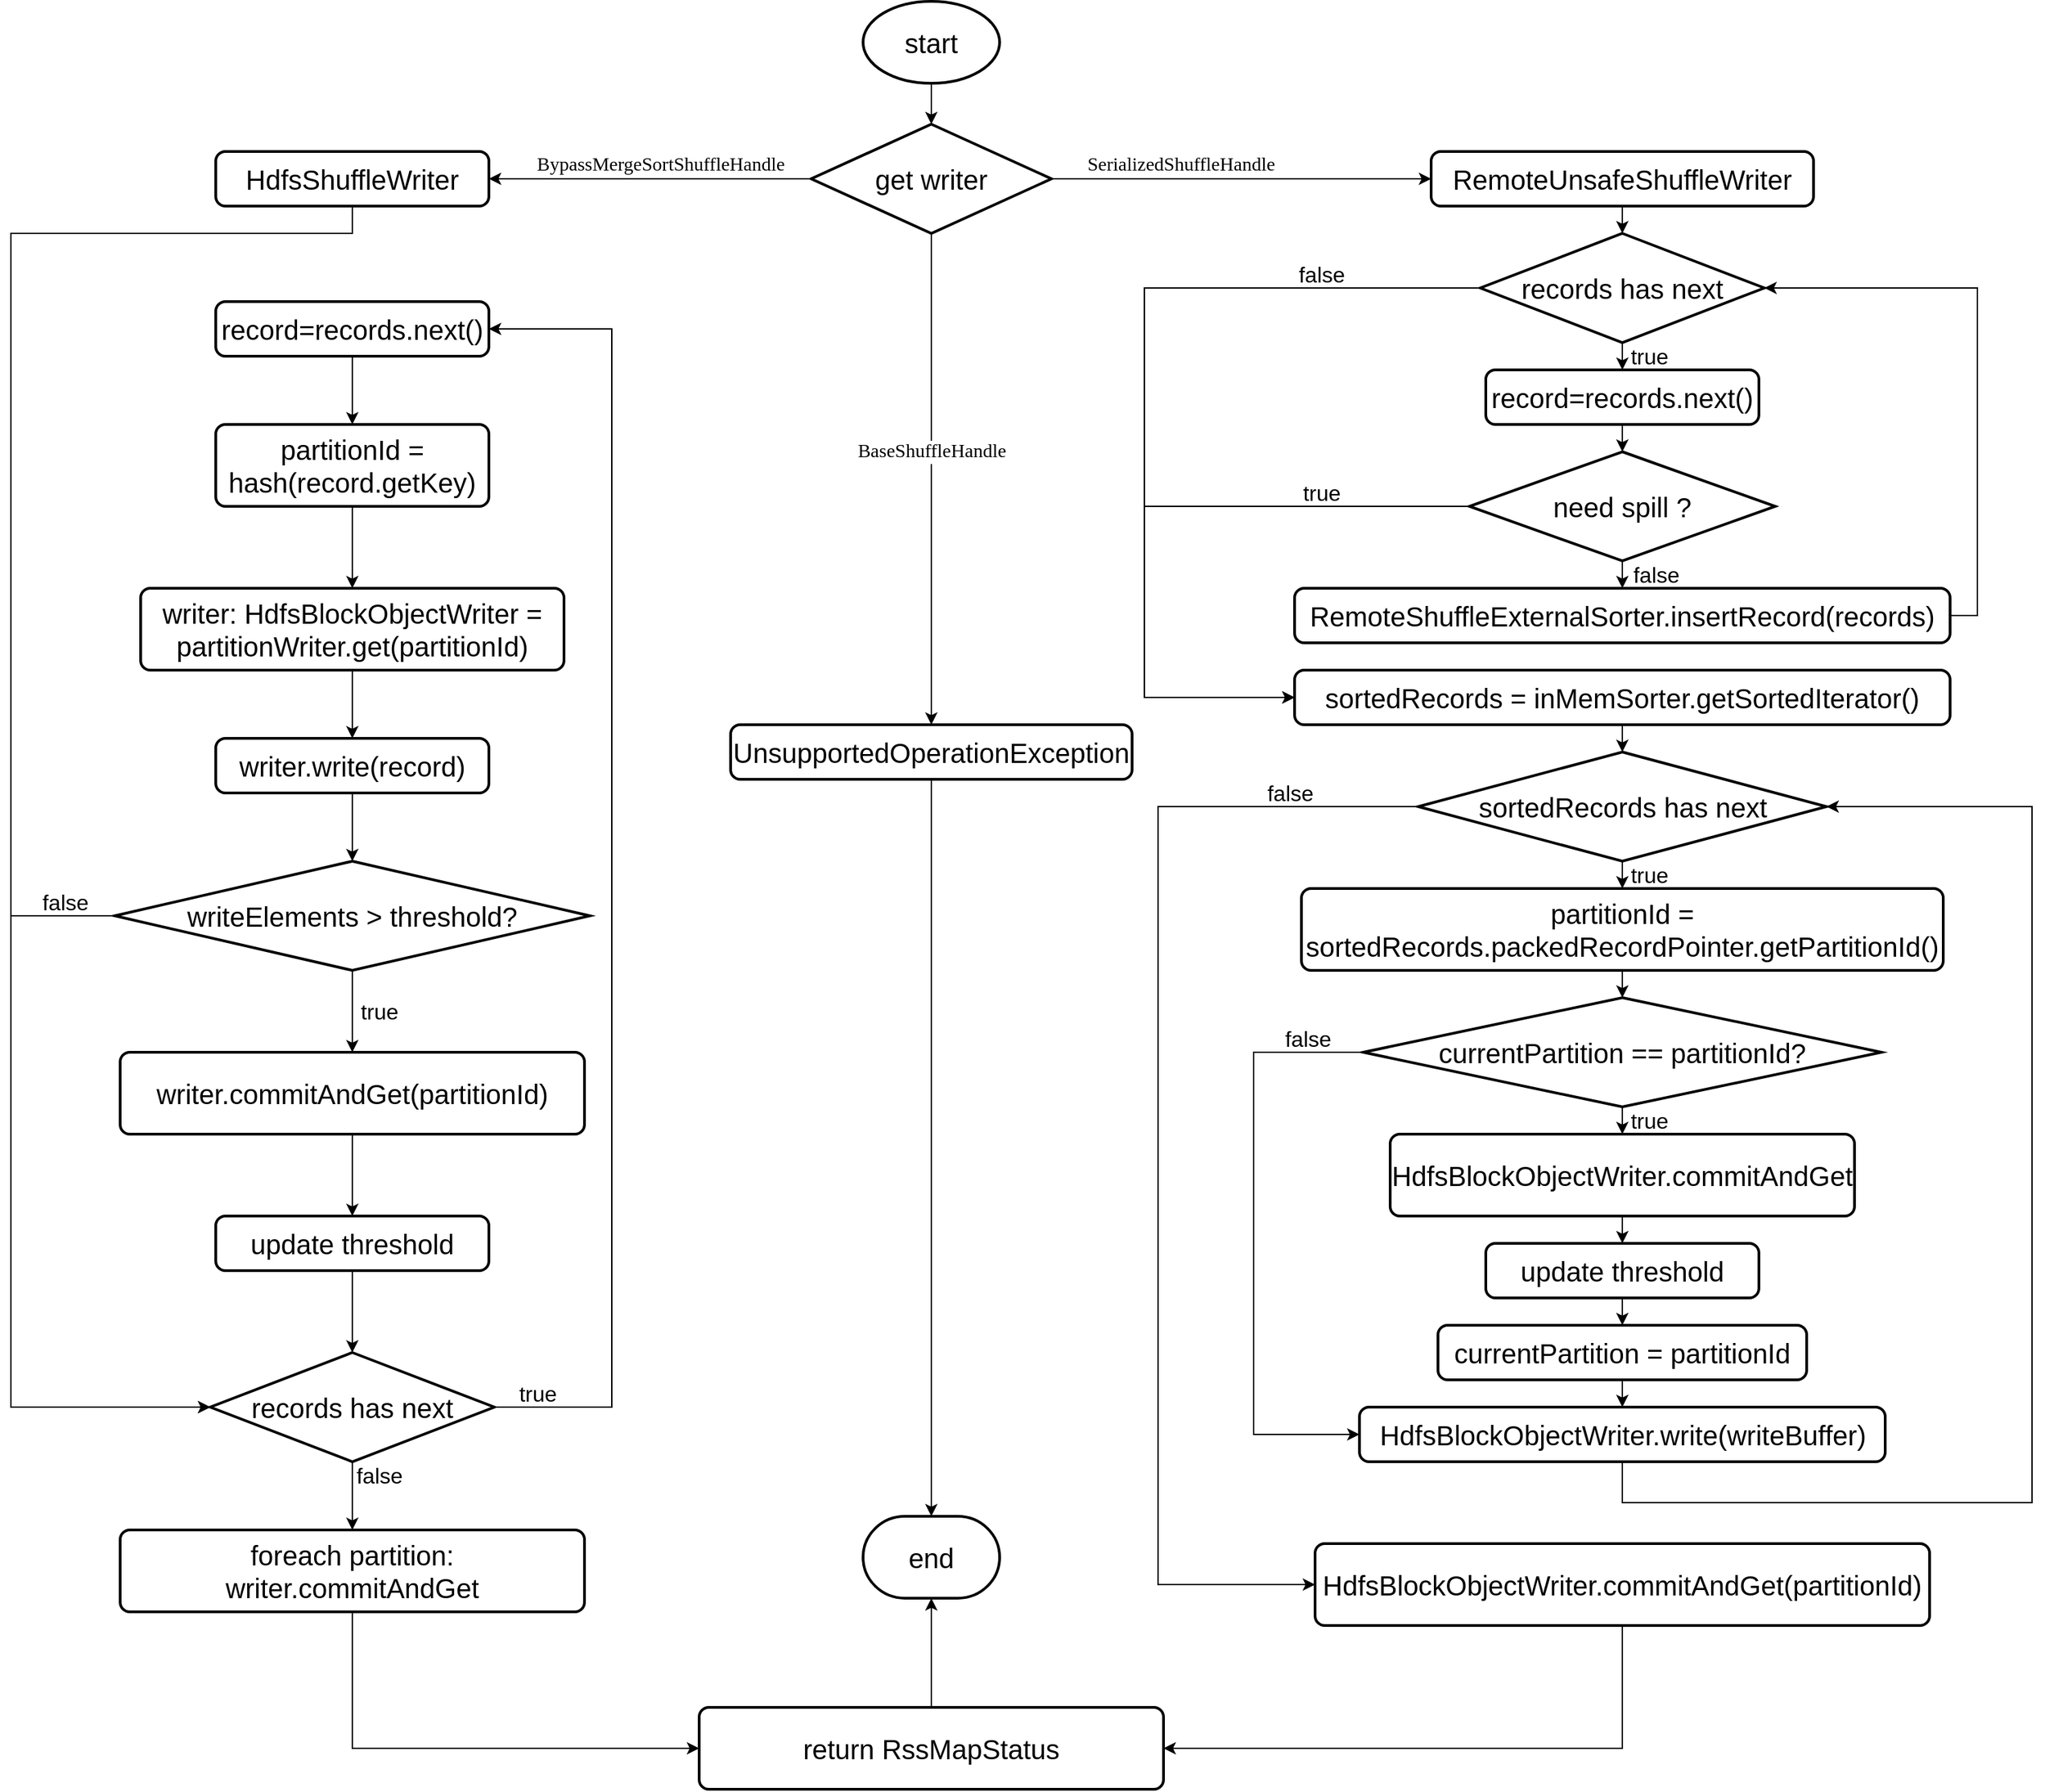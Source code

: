 <mxfile version="12.6.5" type="device"><diagram id="em6DkpZaj1WgrLmT12Tx" name="第 1 页"><mxGraphModel dx="2591" dy="822" grid="1" gridSize="10" guides="1" tooltips="1" connect="1" arrows="1" fold="1" page="1" pageScale="1" pageWidth="1169" pageHeight="827" math="0" shadow="0"><root><mxCell id="0"/><mxCell id="1" parent="0"/><mxCell id="HPh_UJTs2N6G2dXafqbo-4" style="edgeStyle=orthogonalEdgeStyle;rounded=0;orthogonalLoop=1;jettySize=auto;html=1;exitX=0.5;exitY=1;exitDx=0;exitDy=0;exitPerimeter=0;entryX=0.5;entryY=0;entryDx=0;entryDy=0;entryPerimeter=0;" edge="1" parent="1" source="HPh_UJTs2N6G2dXafqbo-1" target="HPh_UJTs2N6G2dXafqbo-2"><mxGeometry relative="1" as="geometry"/></mxCell><mxCell id="HPh_UJTs2N6G2dXafqbo-1" value="&lt;font style=&quot;font-size: 20px&quot;&gt;start&lt;/font&gt;" style="strokeWidth=2;html=1;shape=mxgraph.flowchart.start_1;whiteSpace=wrap;" vertex="1" parent="1"><mxGeometry x="534" y="10" width="100" height="60" as="geometry"/></mxCell><mxCell id="HPh_UJTs2N6G2dXafqbo-5" style="edgeStyle=orthogonalEdgeStyle;rounded=0;orthogonalLoop=1;jettySize=auto;html=1;exitX=0;exitY=0.5;exitDx=0;exitDy=0;exitPerimeter=0;" edge="1" parent="1" source="HPh_UJTs2N6G2dXafqbo-2" target="HPh_UJTs2N6G2dXafqbo-3"><mxGeometry relative="1" as="geometry"/></mxCell><mxCell id="HPh_UJTs2N6G2dXafqbo-7" style="edgeStyle=orthogonalEdgeStyle;rounded=0;orthogonalLoop=1;jettySize=auto;html=1;exitX=1;exitY=0.5;exitDx=0;exitDy=0;exitPerimeter=0;entryX=0;entryY=0.5;entryDx=0;entryDy=0;" edge="1" parent="1" source="HPh_UJTs2N6G2dXafqbo-2" target="HPh_UJTs2N6G2dXafqbo-6"><mxGeometry relative="1" as="geometry"/></mxCell><mxCell id="HPh_UJTs2N6G2dXafqbo-108" style="edgeStyle=orthogonalEdgeStyle;rounded=0;orthogonalLoop=1;jettySize=auto;html=1;exitX=0.5;exitY=1;exitDx=0;exitDy=0;exitPerimeter=0;entryX=0.5;entryY=0;entryDx=0;entryDy=0;" edge="1" parent="1" source="HPh_UJTs2N6G2dXafqbo-2" target="HPh_UJTs2N6G2dXafqbo-103"><mxGeometry relative="1" as="geometry"/></mxCell><mxCell id="HPh_UJTs2N6G2dXafqbo-2" value="&lt;font style=&quot;font-size: 20px&quot;&gt;get writer&lt;/font&gt;" style="strokeWidth=2;html=1;shape=mxgraph.flowchart.decision;whiteSpace=wrap;" vertex="1" parent="1"><mxGeometry x="496" y="100" width="176" height="80" as="geometry"/></mxCell><mxCell id="HPh_UJTs2N6G2dXafqbo-47" style="edgeStyle=orthogonalEdgeStyle;rounded=0;orthogonalLoop=1;jettySize=auto;html=1;exitX=0.5;exitY=1;exitDx=0;exitDy=0;entryX=0;entryY=0.5;entryDx=0;entryDy=0;entryPerimeter=0;" edge="1" parent="1" source="HPh_UJTs2N6G2dXafqbo-3" target="HPh_UJTs2N6G2dXafqbo-13"><mxGeometry relative="1" as="geometry"><mxPoint x="70" y="790" as="targetPoint"/><Array as="points"><mxPoint x="160" y="180"/><mxPoint x="-90" y="180"/><mxPoint x="-90" y="1040"/></Array></mxGeometry></mxCell><mxCell id="HPh_UJTs2N6G2dXafqbo-3" value="&lt;font style=&quot;font-size: 20px&quot;&gt;HdfsShuffleWriter&lt;/font&gt;" style="rounded=1;whiteSpace=wrap;html=1;absoluteArcSize=1;arcSize=14;strokeWidth=2;" vertex="1" parent="1"><mxGeometry x="60" y="120" width="200" height="40" as="geometry"/></mxCell><mxCell id="HPh_UJTs2N6G2dXafqbo-66" style="edgeStyle=orthogonalEdgeStyle;rounded=0;orthogonalLoop=1;jettySize=auto;html=1;exitX=0.5;exitY=1;exitDx=0;exitDy=0;entryX=0.5;entryY=0;entryDx=0;entryDy=0;entryPerimeter=0;" edge="1" parent="1" source="HPh_UJTs2N6G2dXafqbo-6" target="HPh_UJTs2N6G2dXafqbo-50"><mxGeometry relative="1" as="geometry"/></mxCell><mxCell id="HPh_UJTs2N6G2dXafqbo-6" value="&lt;font style=&quot;font-size: 20px&quot;&gt;RemoteUnsafeShuffleWriter&lt;/font&gt;" style="rounded=1;whiteSpace=wrap;html=1;absoluteArcSize=1;arcSize=14;strokeWidth=2;" vertex="1" parent="1"><mxGeometry x="950" y="120" width="280" height="40" as="geometry"/></mxCell><mxCell id="HPh_UJTs2N6G2dXafqbo-8" value="&lt;pre style=&quot;background-color: rgb(255 , 255 , 255) ; font-family: &amp;#34;consolas&amp;#34;&quot;&gt;&lt;font style=&quot;font-size: 14px&quot;&gt;SerializedShuffleHandle&lt;/font&gt;&lt;/pre&gt;" style="text;html=1;strokeColor=none;fillColor=none;align=center;verticalAlign=middle;whiteSpace=wrap;rounded=0;" vertex="1" parent="1"><mxGeometry x="672" y="120" width="190" height="20" as="geometry"/></mxCell><mxCell id="HPh_UJTs2N6G2dXafqbo-9" value="&lt;pre style=&quot;background-color: rgb(255 , 255 , 255) ; font-family: &amp;#34;consolas&amp;#34;&quot;&gt;&lt;font style=&quot;font-size: 14px&quot;&gt;BypassMergeSortShuffleHandle&lt;/font&gt;&lt;/pre&gt;" style="text;html=1;strokeColor=none;fillColor=none;align=center;verticalAlign=middle;whiteSpace=wrap;rounded=0;" vertex="1" parent="1"><mxGeometry x="276" y="120" width="220" height="20" as="geometry"/></mxCell><mxCell id="HPh_UJTs2N6G2dXafqbo-43" style="edgeStyle=orthogonalEdgeStyle;rounded=0;orthogonalLoop=1;jettySize=auto;html=1;exitX=0.5;exitY=1;exitDx=0;exitDy=0;entryX=0.5;entryY=0;entryDx=0;entryDy=0;" edge="1" parent="1" source="HPh_UJTs2N6G2dXafqbo-12" target="HPh_UJTs2N6G2dXafqbo-18"><mxGeometry relative="1" as="geometry"/></mxCell><mxCell id="HPh_UJTs2N6G2dXafqbo-12" value="&lt;span style=&quot;font-size: 20px&quot;&gt;record=records.next()&lt;/span&gt;" style="rounded=1;whiteSpace=wrap;html=1;absoluteArcSize=1;arcSize=14;strokeWidth=2;" vertex="1" parent="1"><mxGeometry x="60" y="230" width="200" height="40" as="geometry"/></mxCell><mxCell id="HPh_UJTs2N6G2dXafqbo-38" style="edgeStyle=orthogonalEdgeStyle;rounded=0;orthogonalLoop=1;jettySize=auto;html=1;exitX=0.5;exitY=1;exitDx=0;exitDy=0;exitPerimeter=0;entryX=0.5;entryY=0;entryDx=0;entryDy=0;" edge="1" parent="1" source="HPh_UJTs2N6G2dXafqbo-13" target="HPh_UJTs2N6G2dXafqbo-37"><mxGeometry relative="1" as="geometry"/></mxCell><mxCell id="HPh_UJTs2N6G2dXafqbo-48" style="edgeStyle=orthogonalEdgeStyle;rounded=0;orthogonalLoop=1;jettySize=auto;html=1;exitX=1;exitY=0.5;exitDx=0;exitDy=0;exitPerimeter=0;entryX=1;entryY=0.5;entryDx=0;entryDy=0;" edge="1" parent="1" source="HPh_UJTs2N6G2dXafqbo-13" target="HPh_UJTs2N6G2dXafqbo-12"><mxGeometry relative="1" as="geometry"><Array as="points"><mxPoint x="350" y="1040"/><mxPoint x="350" y="250"/></Array></mxGeometry></mxCell><mxCell id="HPh_UJTs2N6G2dXafqbo-13" value="&lt;font style=&quot;font-size: 20px&quot;&gt;records has next&lt;/font&gt;" style="strokeWidth=2;html=1;shape=mxgraph.flowchart.decision;whiteSpace=wrap;" vertex="1" parent="1"><mxGeometry x="56" y="1000" width="208" height="80" as="geometry"/></mxCell><mxCell id="HPh_UJTs2N6G2dXafqbo-15" value="&lt;font style=&quot;font-size: 16px&quot;&gt;false&lt;/font&gt;" style="text;html=1;strokeColor=none;fillColor=none;align=center;verticalAlign=middle;whiteSpace=wrap;rounded=0;" vertex="1" parent="1"><mxGeometry x="-70" y="660" width="40" height="20" as="geometry"/></mxCell><mxCell id="HPh_UJTs2N6G2dXafqbo-44" style="edgeStyle=orthogonalEdgeStyle;rounded=0;orthogonalLoop=1;jettySize=auto;html=1;exitX=0.5;exitY=1;exitDx=0;exitDy=0;entryX=0.5;entryY=0;entryDx=0;entryDy=0;" edge="1" parent="1" source="HPh_UJTs2N6G2dXafqbo-18" target="HPh_UJTs2N6G2dXafqbo-20"><mxGeometry relative="1" as="geometry"/></mxCell><mxCell id="HPh_UJTs2N6G2dXafqbo-18" value="&lt;span style=&quot;font-size: 20px&quot;&gt;partitionId = hash(record.getKey)&lt;/span&gt;" style="rounded=1;whiteSpace=wrap;html=1;absoluteArcSize=1;arcSize=14;strokeWidth=2;" vertex="1" parent="1"><mxGeometry x="60" y="320" width="200" height="60" as="geometry"/></mxCell><mxCell id="HPh_UJTs2N6G2dXafqbo-45" style="edgeStyle=orthogonalEdgeStyle;rounded=0;orthogonalLoop=1;jettySize=auto;html=1;exitX=0.5;exitY=1;exitDx=0;exitDy=0;entryX=0.5;entryY=0;entryDx=0;entryDy=0;" edge="1" parent="1" source="HPh_UJTs2N6G2dXafqbo-20" target="HPh_UJTs2N6G2dXafqbo-23"><mxGeometry relative="1" as="geometry"/></mxCell><mxCell id="HPh_UJTs2N6G2dXafqbo-20" value="&lt;span style=&quot;font-size: 20px&quot;&gt;writer: HdfsBlockObjectWriter = partitionWriter.get(partitionId)&lt;/span&gt;" style="rounded=1;whiteSpace=wrap;html=1;absoluteArcSize=1;arcSize=14;strokeWidth=2;" vertex="1" parent="1"><mxGeometry x="5" y="440" width="310" height="60" as="geometry"/></mxCell><mxCell id="HPh_UJTs2N6G2dXafqbo-46" style="edgeStyle=orthogonalEdgeStyle;rounded=0;orthogonalLoop=1;jettySize=auto;html=1;exitX=0.5;exitY=1;exitDx=0;exitDy=0;entryX=0.5;entryY=0;entryDx=0;entryDy=0;entryPerimeter=0;" edge="1" parent="1" source="HPh_UJTs2N6G2dXafqbo-23" target="HPh_UJTs2N6G2dXafqbo-25"><mxGeometry relative="1" as="geometry"/></mxCell><mxCell id="HPh_UJTs2N6G2dXafqbo-23" value="&lt;span style=&quot;font-size: 20px&quot;&gt;writer.write(record)&lt;/span&gt;" style="rounded=1;whiteSpace=wrap;html=1;absoluteArcSize=1;arcSize=14;strokeWidth=2;" vertex="1" parent="1"><mxGeometry x="60" y="550" width="200" height="40" as="geometry"/></mxCell><mxCell id="HPh_UJTs2N6G2dXafqbo-41" style="edgeStyle=orthogonalEdgeStyle;rounded=0;orthogonalLoop=1;jettySize=auto;html=1;exitX=0.5;exitY=1;exitDx=0;exitDy=0;exitPerimeter=0;entryX=0.5;entryY=0;entryDx=0;entryDy=0;" edge="1" parent="1" source="HPh_UJTs2N6G2dXafqbo-25" target="HPh_UJTs2N6G2dXafqbo-27"><mxGeometry relative="1" as="geometry"/></mxCell><mxCell id="HPh_UJTs2N6G2dXafqbo-49" style="edgeStyle=orthogonalEdgeStyle;rounded=0;orthogonalLoop=1;jettySize=auto;html=1;exitX=0;exitY=0.5;exitDx=0;exitDy=0;exitPerimeter=0;entryX=0;entryY=0.5;entryDx=0;entryDy=0;entryPerimeter=0;" edge="1" parent="1" source="HPh_UJTs2N6G2dXafqbo-25" target="HPh_UJTs2N6G2dXafqbo-13"><mxGeometry relative="1" as="geometry"><Array as="points"><mxPoint x="-90" y="680"/><mxPoint x="-90" y="1040"/></Array></mxGeometry></mxCell><mxCell id="HPh_UJTs2N6G2dXafqbo-25" value="&lt;span style=&quot;font-size: 20px&quot;&gt;writeElements &amp;gt; threshold?&lt;/span&gt;" style="strokeWidth=2;html=1;shape=mxgraph.flowchart.decision;whiteSpace=wrap;" vertex="1" parent="1"><mxGeometry x="-14" y="640" width="348" height="80" as="geometry"/></mxCell><mxCell id="HPh_UJTs2N6G2dXafqbo-39" style="edgeStyle=orthogonalEdgeStyle;rounded=0;orthogonalLoop=1;jettySize=auto;html=1;exitX=0.5;exitY=1;exitDx=0;exitDy=0;entryX=0.5;entryY=0;entryDx=0;entryDy=0;" edge="1" parent="1" source="HPh_UJTs2N6G2dXafqbo-27" target="HPh_UJTs2N6G2dXafqbo-29"><mxGeometry relative="1" as="geometry"/></mxCell><mxCell id="HPh_UJTs2N6G2dXafqbo-27" value="&lt;span style=&quot;font-size: 20px&quot;&gt;writer.commitAndGet(partitionId)&lt;br&gt;&lt;/span&gt;" style="rounded=1;whiteSpace=wrap;html=1;absoluteArcSize=1;arcSize=14;strokeWidth=2;" vertex="1" parent="1"><mxGeometry x="-10" y="780" width="340" height="60" as="geometry"/></mxCell><mxCell id="HPh_UJTs2N6G2dXafqbo-40" style="edgeStyle=orthogonalEdgeStyle;rounded=0;orthogonalLoop=1;jettySize=auto;html=1;exitX=0.5;exitY=1;exitDx=0;exitDy=0;entryX=0.5;entryY=0;entryDx=0;entryDy=0;entryPerimeter=0;" edge="1" parent="1" source="HPh_UJTs2N6G2dXafqbo-29" target="HPh_UJTs2N6G2dXafqbo-13"><mxGeometry relative="1" as="geometry"/></mxCell><mxCell id="HPh_UJTs2N6G2dXafqbo-29" value="&lt;span style=&quot;font-size: 20px&quot;&gt;update threshold&lt;/span&gt;" style="rounded=1;whiteSpace=wrap;html=1;absoluteArcSize=1;arcSize=14;strokeWidth=2;" vertex="1" parent="1"><mxGeometry x="60" y="900" width="200" height="40" as="geometry"/></mxCell><mxCell id="HPh_UJTs2N6G2dXafqbo-33" value="&lt;font style=&quot;font-size: 16px&quot;&gt;true&lt;/font&gt;" style="text;html=1;strokeColor=none;fillColor=none;align=center;verticalAlign=middle;whiteSpace=wrap;rounded=0;" vertex="1" parent="1"><mxGeometry x="276" y="1020" width="40" height="20" as="geometry"/></mxCell><mxCell id="HPh_UJTs2N6G2dXafqbo-34" value="&lt;font style=&quot;font-size: 16px&quot;&gt;false&lt;/font&gt;" style="text;html=1;strokeColor=none;fillColor=none;align=center;verticalAlign=middle;whiteSpace=wrap;rounded=0;" vertex="1" parent="1"><mxGeometry x="160" y="1080" width="40" height="20" as="geometry"/></mxCell><mxCell id="HPh_UJTs2N6G2dXafqbo-98" style="edgeStyle=orthogonalEdgeStyle;rounded=0;orthogonalLoop=1;jettySize=auto;html=1;exitX=0.5;exitY=1;exitDx=0;exitDy=0;entryX=0;entryY=0.5;entryDx=0;entryDy=0;" edge="1" parent="1" source="HPh_UJTs2N6G2dXafqbo-37" target="HPh_UJTs2N6G2dXafqbo-96"><mxGeometry relative="1" as="geometry"/></mxCell><mxCell id="HPh_UJTs2N6G2dXafqbo-37" value="&lt;span style=&quot;font-size: 20px&quot;&gt;foreach partition: writer.commitAndGet&lt;br&gt;&lt;/span&gt;" style="rounded=1;whiteSpace=wrap;html=1;absoluteArcSize=1;arcSize=14;strokeWidth=2;" vertex="1" parent="1"><mxGeometry x="-10" y="1130" width="340" height="60" as="geometry"/></mxCell><mxCell id="HPh_UJTs2N6G2dXafqbo-42" value="&lt;font style=&quot;font-size: 16px&quot;&gt;true&lt;/font&gt;" style="text;html=1;strokeColor=none;fillColor=none;align=center;verticalAlign=middle;whiteSpace=wrap;rounded=0;" vertex="1" parent="1"><mxGeometry x="160" y="740" width="40" height="20" as="geometry"/></mxCell><mxCell id="HPh_UJTs2N6G2dXafqbo-69" style="edgeStyle=orthogonalEdgeStyle;rounded=0;orthogonalLoop=1;jettySize=auto;html=1;exitX=0.5;exitY=1;exitDx=0;exitDy=0;exitPerimeter=0;entryX=0.5;entryY=0;entryDx=0;entryDy=0;" edge="1" parent="1" source="HPh_UJTs2N6G2dXafqbo-50" target="HPh_UJTs2N6G2dXafqbo-52"><mxGeometry relative="1" as="geometry"/></mxCell><mxCell id="HPh_UJTs2N6G2dXafqbo-74" style="edgeStyle=orthogonalEdgeStyle;rounded=0;orthogonalLoop=1;jettySize=auto;html=1;exitX=0;exitY=0.5;exitDx=0;exitDy=0;exitPerimeter=0;entryX=0;entryY=0.5;entryDx=0;entryDy=0;" edge="1" parent="1" source="HPh_UJTs2N6G2dXafqbo-50" target="HPh_UJTs2N6G2dXafqbo-55"><mxGeometry relative="1" as="geometry"><Array as="points"><mxPoint x="740" y="220"/><mxPoint x="740" y="520"/></Array></mxGeometry></mxCell><mxCell id="HPh_UJTs2N6G2dXafqbo-50" value="&lt;font style=&quot;font-size: 20px&quot;&gt;records has next&lt;/font&gt;" style="strokeWidth=2;html=1;shape=mxgraph.flowchart.decision;whiteSpace=wrap;" vertex="1" parent="1"><mxGeometry x="986" y="180" width="208" height="80" as="geometry"/></mxCell><mxCell id="HPh_UJTs2N6G2dXafqbo-73" style="edgeStyle=orthogonalEdgeStyle;rounded=0;orthogonalLoop=1;jettySize=auto;html=1;exitX=1;exitY=0.5;exitDx=0;exitDy=0;entryX=1;entryY=0.5;entryDx=0;entryDy=0;entryPerimeter=0;" edge="1" parent="1" source="HPh_UJTs2N6G2dXafqbo-51" target="HPh_UJTs2N6G2dXafqbo-50"><mxGeometry relative="1" as="geometry"/></mxCell><mxCell id="HPh_UJTs2N6G2dXafqbo-51" value="&lt;span style=&quot;font-size: 20px&quot;&gt;RemoteShuffleExternalSorter.insertRecord(records)&lt;/span&gt;" style="rounded=1;whiteSpace=wrap;html=1;absoluteArcSize=1;arcSize=14;strokeWidth=2;" vertex="1" parent="1"><mxGeometry x="850" y="440" width="480" height="40" as="geometry"/></mxCell><mxCell id="HPh_UJTs2N6G2dXafqbo-67" style="edgeStyle=orthogonalEdgeStyle;rounded=0;orthogonalLoop=1;jettySize=auto;html=1;exitX=0.5;exitY=1;exitDx=0;exitDy=0;entryX=0.5;entryY=0;entryDx=0;entryDy=0;entryPerimeter=0;" edge="1" parent="1" source="HPh_UJTs2N6G2dXafqbo-52" target="HPh_UJTs2N6G2dXafqbo-53"><mxGeometry relative="1" as="geometry"/></mxCell><mxCell id="HPh_UJTs2N6G2dXafqbo-52" value="&lt;span style=&quot;font-size: 20px&quot;&gt;record=records.next()&lt;/span&gt;" style="rounded=1;whiteSpace=wrap;html=1;absoluteArcSize=1;arcSize=14;strokeWidth=2;" vertex="1" parent="1"><mxGeometry x="990" y="280" width="200" height="40" as="geometry"/></mxCell><mxCell id="HPh_UJTs2N6G2dXafqbo-76" style="edgeStyle=orthogonalEdgeStyle;rounded=0;orthogonalLoop=1;jettySize=auto;html=1;exitX=0;exitY=0.5;exitDx=0;exitDy=0;exitPerimeter=0;entryX=0;entryY=0.5;entryDx=0;entryDy=0;" edge="1" parent="1" source="HPh_UJTs2N6G2dXafqbo-53" target="HPh_UJTs2N6G2dXafqbo-55"><mxGeometry relative="1" as="geometry"><Array as="points"><mxPoint x="740" y="380"/><mxPoint x="740" y="520"/></Array></mxGeometry></mxCell><mxCell id="HPh_UJTs2N6G2dXafqbo-104" style="edgeStyle=orthogonalEdgeStyle;rounded=0;orthogonalLoop=1;jettySize=auto;html=1;exitX=0.5;exitY=1;exitDx=0;exitDy=0;exitPerimeter=0;entryX=0.5;entryY=0;entryDx=0;entryDy=0;" edge="1" parent="1" source="HPh_UJTs2N6G2dXafqbo-53" target="HPh_UJTs2N6G2dXafqbo-51"><mxGeometry relative="1" as="geometry"/></mxCell><mxCell id="HPh_UJTs2N6G2dXafqbo-53" value="&lt;span style=&quot;font-size: 20px&quot;&gt;need spill ?&lt;/span&gt;" style="strokeWidth=2;html=1;shape=mxgraph.flowchart.decision;whiteSpace=wrap;" vertex="1" parent="1"><mxGeometry x="978" y="340" width="224" height="80" as="geometry"/></mxCell><mxCell id="HPh_UJTs2N6G2dXafqbo-78" style="edgeStyle=orthogonalEdgeStyle;rounded=0;orthogonalLoop=1;jettySize=auto;html=1;exitX=0.5;exitY=1;exitDx=0;exitDy=0;entryX=0.5;entryY=0;entryDx=0;entryDy=0;entryPerimeter=0;" edge="1" parent="1" source="HPh_UJTs2N6G2dXafqbo-55" target="HPh_UJTs2N6G2dXafqbo-56"><mxGeometry relative="1" as="geometry"/></mxCell><mxCell id="HPh_UJTs2N6G2dXafqbo-55" value="&lt;span style=&quot;font-size: 20px&quot;&gt;sortedRecords = inMemSorter.getSortedIterator()&lt;/span&gt;" style="rounded=1;whiteSpace=wrap;html=1;absoluteArcSize=1;arcSize=14;strokeWidth=2;" vertex="1" parent="1"><mxGeometry x="850" y="500" width="480" height="40" as="geometry"/></mxCell><mxCell id="HPh_UJTs2N6G2dXafqbo-80" style="edgeStyle=orthogonalEdgeStyle;rounded=0;orthogonalLoop=1;jettySize=auto;html=1;exitX=0.5;exitY=1;exitDx=0;exitDy=0;exitPerimeter=0;entryX=0.5;entryY=0;entryDx=0;entryDy=0;" edge="1" parent="1" source="HPh_UJTs2N6G2dXafqbo-56" target="HPh_UJTs2N6G2dXafqbo-57"><mxGeometry relative="1" as="geometry"/></mxCell><mxCell id="HPh_UJTs2N6G2dXafqbo-94" style="edgeStyle=orthogonalEdgeStyle;rounded=0;orthogonalLoop=1;jettySize=auto;html=1;exitX=0;exitY=0.5;exitDx=0;exitDy=0;exitPerimeter=0;entryX=0;entryY=0.5;entryDx=0;entryDy=0;" edge="1" parent="1" source="HPh_UJTs2N6G2dXafqbo-56" target="HPh_UJTs2N6G2dXafqbo-93"><mxGeometry relative="1" as="geometry"><Array as="points"><mxPoint x="750" y="600"/><mxPoint x="750" y="1170"/></Array></mxGeometry></mxCell><mxCell id="HPh_UJTs2N6G2dXafqbo-56" value="&lt;font style=&quot;font-size: 20px&quot;&gt;sortedRecords has next&lt;/font&gt;" style="strokeWidth=2;html=1;shape=mxgraph.flowchart.decision;whiteSpace=wrap;" vertex="1" parent="1"><mxGeometry x="940.5" y="560" width="299" height="80" as="geometry"/></mxCell><mxCell id="HPh_UJTs2N6G2dXafqbo-82" style="edgeStyle=orthogonalEdgeStyle;rounded=0;orthogonalLoop=1;jettySize=auto;html=1;exitX=0.5;exitY=1;exitDx=0;exitDy=0;entryX=0.5;entryY=0;entryDx=0;entryDy=0;entryPerimeter=0;" edge="1" parent="1" source="HPh_UJTs2N6G2dXafqbo-57" target="HPh_UJTs2N6G2dXafqbo-59"><mxGeometry relative="1" as="geometry"/></mxCell><mxCell id="HPh_UJTs2N6G2dXafqbo-57" value="&lt;span style=&quot;font-size: 20px&quot;&gt;partitionId = sortedRecords.packedRecordPointer.getPartitionId()&lt;/span&gt;" style="rounded=1;whiteSpace=wrap;html=1;absoluteArcSize=1;arcSize=14;strokeWidth=2;" vertex="1" parent="1"><mxGeometry x="855" y="660" width="470" height="60" as="geometry"/></mxCell><mxCell id="HPh_UJTs2N6G2dXafqbo-83" style="edgeStyle=orthogonalEdgeStyle;rounded=0;orthogonalLoop=1;jettySize=auto;html=1;exitX=0.5;exitY=1;exitDx=0;exitDy=0;exitPerimeter=0;entryX=0.5;entryY=0;entryDx=0;entryDy=0;" edge="1" parent="1" source="HPh_UJTs2N6G2dXafqbo-59" target="HPh_UJTs2N6G2dXafqbo-62"><mxGeometry relative="1" as="geometry"/></mxCell><mxCell id="HPh_UJTs2N6G2dXafqbo-90" style="edgeStyle=orthogonalEdgeStyle;rounded=0;orthogonalLoop=1;jettySize=auto;html=1;exitX=0;exitY=0.5;exitDx=0;exitDy=0;exitPerimeter=0;entryX=0;entryY=0.5;entryDx=0;entryDy=0;" edge="1" parent="1" source="HPh_UJTs2N6G2dXafqbo-59" target="HPh_UJTs2N6G2dXafqbo-88"><mxGeometry relative="1" as="geometry"><Array as="points"><mxPoint x="820" y="780"/><mxPoint x="820" y="1060"/></Array></mxGeometry></mxCell><mxCell id="HPh_UJTs2N6G2dXafqbo-59" value="&lt;font style=&quot;font-size: 20px&quot;&gt;currentPartition == partitionId?&lt;/font&gt;" style="strokeWidth=2;html=1;shape=mxgraph.flowchart.decision;whiteSpace=wrap;" vertex="1" parent="1"><mxGeometry x="900.25" y="740" width="379.5" height="80" as="geometry"/></mxCell><mxCell id="HPh_UJTs2N6G2dXafqbo-84" style="edgeStyle=orthogonalEdgeStyle;rounded=0;orthogonalLoop=1;jettySize=auto;html=1;exitX=0.5;exitY=1;exitDx=0;exitDy=0;entryX=0.5;entryY=0;entryDx=0;entryDy=0;" edge="1" parent="1" source="HPh_UJTs2N6G2dXafqbo-62" target="HPh_UJTs2N6G2dXafqbo-63"><mxGeometry relative="1" as="geometry"/></mxCell><mxCell id="HPh_UJTs2N6G2dXafqbo-62" value="&lt;span style=&quot;font-size: 20px&quot;&gt;HdfsBlockObjectWriter.commitAndGet&lt;br&gt;&lt;/span&gt;" style="rounded=1;whiteSpace=wrap;html=1;absoluteArcSize=1;arcSize=14;strokeWidth=2;" vertex="1" parent="1"><mxGeometry x="920" y="840" width="340" height="60" as="geometry"/></mxCell><mxCell id="HPh_UJTs2N6G2dXafqbo-85" style="edgeStyle=orthogonalEdgeStyle;rounded=0;orthogonalLoop=1;jettySize=auto;html=1;exitX=0.5;exitY=1;exitDx=0;exitDy=0;entryX=0.5;entryY=0;entryDx=0;entryDy=0;" edge="1" parent="1" source="HPh_UJTs2N6G2dXafqbo-63" target="HPh_UJTs2N6G2dXafqbo-65"><mxGeometry relative="1" as="geometry"/></mxCell><mxCell id="HPh_UJTs2N6G2dXafqbo-63" value="&lt;span style=&quot;font-size: 20px&quot;&gt;update threshold&lt;/span&gt;" style="rounded=1;whiteSpace=wrap;html=1;absoluteArcSize=1;arcSize=14;strokeWidth=2;" vertex="1" parent="1"><mxGeometry x="990" y="920" width="200" height="40" as="geometry"/></mxCell><mxCell id="HPh_UJTs2N6G2dXafqbo-89" style="edgeStyle=orthogonalEdgeStyle;rounded=0;orthogonalLoop=1;jettySize=auto;html=1;exitX=0.5;exitY=1;exitDx=0;exitDy=0;entryX=0.5;entryY=0;entryDx=0;entryDy=0;" edge="1" parent="1" source="HPh_UJTs2N6G2dXafqbo-65" target="HPh_UJTs2N6G2dXafqbo-88"><mxGeometry relative="1" as="geometry"/></mxCell><mxCell id="HPh_UJTs2N6G2dXafqbo-65" value="&lt;span style=&quot;font-size: 20px&quot;&gt;currentPartition = partitionId&lt;/span&gt;" style="rounded=1;whiteSpace=wrap;html=1;absoluteArcSize=1;arcSize=14;strokeWidth=2;" vertex="1" parent="1"><mxGeometry x="955" y="980" width="270" height="40" as="geometry"/></mxCell><mxCell id="HPh_UJTs2N6G2dXafqbo-70" value="&lt;font style=&quot;font-size: 16px&quot;&gt;true&lt;/font&gt;" style="text;html=1;strokeColor=none;fillColor=none;align=center;verticalAlign=middle;whiteSpace=wrap;rounded=0;" vertex="1" parent="1"><mxGeometry x="1090" y="260" width="40" height="20" as="geometry"/></mxCell><mxCell id="HPh_UJTs2N6G2dXafqbo-72" value="&lt;font style=&quot;font-size: 16px&quot;&gt;false&lt;/font&gt;" style="text;html=1;strokeColor=none;fillColor=none;align=center;verticalAlign=middle;whiteSpace=wrap;rounded=0;" vertex="1" parent="1"><mxGeometry x="1090" y="420" width="50" height="20" as="geometry"/></mxCell><mxCell id="HPh_UJTs2N6G2dXafqbo-75" value="&lt;font style=&quot;font-size: 16px&quot;&gt;false&lt;/font&gt;" style="text;html=1;strokeColor=none;fillColor=none;align=center;verticalAlign=middle;whiteSpace=wrap;rounded=0;" vertex="1" parent="1"><mxGeometry x="850" y="200" width="40" height="20" as="geometry"/></mxCell><mxCell id="HPh_UJTs2N6G2dXafqbo-77" value="&lt;font style=&quot;font-size: 16px&quot;&gt;true&lt;/font&gt;" style="text;html=1;strokeColor=none;fillColor=none;align=center;verticalAlign=middle;whiteSpace=wrap;rounded=0;" vertex="1" parent="1"><mxGeometry x="850" y="360" width="40" height="20" as="geometry"/></mxCell><mxCell id="HPh_UJTs2N6G2dXafqbo-81" value="&lt;font style=&quot;font-size: 16px&quot;&gt;true&lt;/font&gt;" style="text;html=1;strokeColor=none;fillColor=none;align=center;verticalAlign=middle;whiteSpace=wrap;rounded=0;" vertex="1" parent="1"><mxGeometry x="1090" y="640" width="40" height="20" as="geometry"/></mxCell><mxCell id="HPh_UJTs2N6G2dXafqbo-87" value="&lt;font style=&quot;font-size: 16px&quot;&gt;true&lt;/font&gt;" style="text;html=1;strokeColor=none;fillColor=none;align=center;verticalAlign=middle;whiteSpace=wrap;rounded=0;" vertex="1" parent="1"><mxGeometry x="1090" y="820" width="40" height="20" as="geometry"/></mxCell><mxCell id="HPh_UJTs2N6G2dXafqbo-92" style="edgeStyle=orthogonalEdgeStyle;rounded=0;orthogonalLoop=1;jettySize=auto;html=1;exitX=0.5;exitY=1;exitDx=0;exitDy=0;entryX=1;entryY=0.5;entryDx=0;entryDy=0;entryPerimeter=0;" edge="1" parent="1" source="HPh_UJTs2N6G2dXafqbo-88" target="HPh_UJTs2N6G2dXafqbo-56"><mxGeometry relative="1" as="geometry"><Array as="points"><mxPoint x="1090" y="1110"/><mxPoint x="1390" y="1110"/><mxPoint x="1390" y="600"/></Array></mxGeometry></mxCell><mxCell id="HPh_UJTs2N6G2dXafqbo-88" value="&lt;span style=&quot;font-size: 20px&quot;&gt;HdfsBlockObjectWriter.write(writeBuffer)&lt;/span&gt;" style="rounded=1;whiteSpace=wrap;html=1;absoluteArcSize=1;arcSize=14;strokeWidth=2;" vertex="1" parent="1"><mxGeometry x="897.5" y="1040" width="385" height="40" as="geometry"/></mxCell><mxCell id="HPh_UJTs2N6G2dXafqbo-91" value="&lt;font style=&quot;font-size: 16px&quot;&gt;false&lt;/font&gt;" style="text;html=1;strokeColor=none;fillColor=none;align=center;verticalAlign=middle;whiteSpace=wrap;rounded=0;" vertex="1" parent="1"><mxGeometry x="840" y="760" width="40" height="20" as="geometry"/></mxCell><mxCell id="HPh_UJTs2N6G2dXafqbo-97" style="edgeStyle=orthogonalEdgeStyle;rounded=0;orthogonalLoop=1;jettySize=auto;html=1;exitX=0.5;exitY=1;exitDx=0;exitDy=0;entryX=1;entryY=0.5;entryDx=0;entryDy=0;" edge="1" parent="1" source="HPh_UJTs2N6G2dXafqbo-93" target="HPh_UJTs2N6G2dXafqbo-96"><mxGeometry relative="1" as="geometry"/></mxCell><mxCell id="HPh_UJTs2N6G2dXafqbo-93" value="&lt;span style=&quot;font-size: 20px&quot;&gt;HdfsBlockObjectWriter.commitAndGet(partitionId)&lt;br&gt;&lt;/span&gt;" style="rounded=1;whiteSpace=wrap;html=1;absoluteArcSize=1;arcSize=14;strokeWidth=2;" vertex="1" parent="1"><mxGeometry x="865" y="1140" width="450" height="60" as="geometry"/></mxCell><mxCell id="HPh_UJTs2N6G2dXafqbo-95" value="&lt;font style=&quot;font-size: 16px&quot;&gt;false&lt;/font&gt;" style="text;html=1;strokeColor=none;fillColor=none;align=center;verticalAlign=middle;whiteSpace=wrap;rounded=0;" vertex="1" parent="1"><mxGeometry x="827" y="580" width="40" height="20" as="geometry"/></mxCell><mxCell id="HPh_UJTs2N6G2dXafqbo-102" style="edgeStyle=orthogonalEdgeStyle;rounded=0;orthogonalLoop=1;jettySize=auto;html=1;exitX=0.5;exitY=0;exitDx=0;exitDy=0;entryX=0.5;entryY=1;entryDx=0;entryDy=0;entryPerimeter=0;" edge="1" parent="1" source="HPh_UJTs2N6G2dXafqbo-96" target="HPh_UJTs2N6G2dXafqbo-99"><mxGeometry relative="1" as="geometry"/></mxCell><mxCell id="HPh_UJTs2N6G2dXafqbo-96" value="&lt;span style=&quot;font-size: 20px&quot;&gt;return RssMapStatus&lt;br&gt;&lt;/span&gt;" style="rounded=1;whiteSpace=wrap;html=1;absoluteArcSize=1;arcSize=14;strokeWidth=2;" vertex="1" parent="1"><mxGeometry x="414" y="1260" width="340" height="60" as="geometry"/></mxCell><mxCell id="HPh_UJTs2N6G2dXafqbo-99" value="&lt;font style=&quot;font-size: 20px&quot;&gt;end&lt;/font&gt;" style="strokeWidth=2;html=1;shape=mxgraph.flowchart.terminator;whiteSpace=wrap;" vertex="1" parent="1"><mxGeometry x="534" y="1120" width="100" height="60" as="geometry"/></mxCell><mxCell id="HPh_UJTs2N6G2dXafqbo-110" style="edgeStyle=orthogonalEdgeStyle;rounded=0;orthogonalLoop=1;jettySize=auto;html=1;exitX=0.5;exitY=1;exitDx=0;exitDy=0;entryX=0.5;entryY=0;entryDx=0;entryDy=0;entryPerimeter=0;" edge="1" parent="1" source="HPh_UJTs2N6G2dXafqbo-103" target="HPh_UJTs2N6G2dXafqbo-99"><mxGeometry relative="1" as="geometry"/></mxCell><mxCell id="HPh_UJTs2N6G2dXafqbo-103" value="&lt;font style=&quot;font-size: 20px&quot;&gt;UnsupportedOperationException&lt;br&gt;&lt;/font&gt;" style="rounded=1;whiteSpace=wrap;html=1;absoluteArcSize=1;arcSize=14;strokeWidth=2;" vertex="1" parent="1"><mxGeometry x="437" y="540" width="294" height="40" as="geometry"/></mxCell><mxCell id="HPh_UJTs2N6G2dXafqbo-106" value="&lt;pre style=&quot;background-color: rgb(255 , 255 , 255) ; font-family: &amp;#34;consolas&amp;#34;&quot;&gt;&lt;br&gt;&lt;/pre&gt;" style="text;html=1;align=center;verticalAlign=middle;resizable=0;points=[];autosize=1;" vertex="1" parent="1"><mxGeometry x="574" y="330" width="20" height="40" as="geometry"/></mxCell><mxCell id="HPh_UJTs2N6G2dXafqbo-109" value="&lt;pre style=&quot;background-color: rgb(255 , 255 , 255) ; font-family: &amp;#34;consolas&amp;#34;&quot;&gt;&lt;font style=&quot;font-size: 14px&quot;&gt;BaseShuffleHandle&lt;/font&gt;&lt;/pre&gt;" style="text;html=1;align=center;verticalAlign=middle;resizable=0;points=[];autosize=1;" vertex="1" parent="1"><mxGeometry x="509" y="320" width="150" height="40" as="geometry"/></mxCell></root></mxGraphModel></diagram></mxfile>